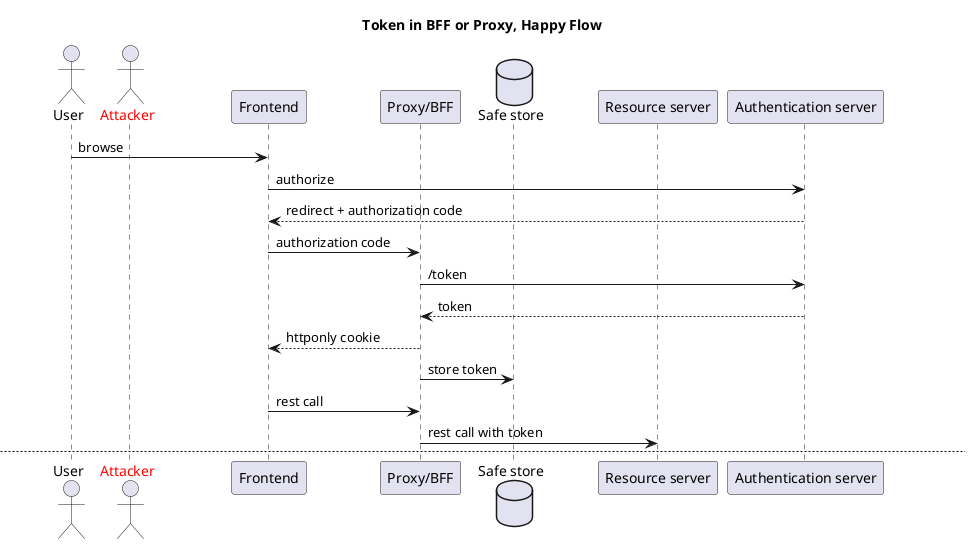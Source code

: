 @startuml
title Token in BFF or Proxy, Happy Flow
actor user as "User"
actor hacker as "<font color=red>Attacker"
participant frontend as "Frontend"
participant bff as "Proxy/BFF"
database db as "Safe store"
participant backend as "Resource server"
participant authserv as "Authentication server"

user -> frontend: browse
frontend -> authserv: authorize
authserv --> frontend: redirect + authorization code
frontend -> bff: authorization code
bff -> authserv: /token
authserv --> bff: token
bff --> frontend: httponly cookie
bff -> db: store token
frontend -> bff: rest call
bff -> backend: rest call with token

newpage API exploit by XSS
user -> frontend: browse
hacker -> frontend: inject evil code
frontend -> authserv: authorize
authserv --> frontend: redirect + authorization code
frontend -> bff: authorization code
bff -> authserv: /token
authserv --> bff: token
bff -> db: store token
bff --> frontend: httponly cookie
frontend -> bff: rest call (with cookie)
bff -> backend: rest call with token

frontend [#red]-> bff: <font color=red>rogue rest call
bff [#red]-> backend: <font color=red>☠ ️evil rest call with stolen token  ☠
note across
  Game over ☹
end note

newpage Baking a Cookie with XSS
user -> frontend: browse
hacker -> frontend: <font color=red>inject evil code
frontend -> authserv: authorize
authserv --> frontend: redirect + authorization code
frontend [#red]--> hacker: <font color=red>authorization code
hacker [#red]-> bff: <font color=red>authorization code
bff [#red]-> authserv: <font color=red>/token
authserv --[#red]> bff: <font color=red>token
bff [#red]--> hacker: <font color=red>httponly cookie
note across
  This first cookie gets stolen. This allows calling whatever endpoints. User doesn't see that, as we start the authentication step from scratch.
  Game over ☹
end note
frontend [#red]-> frontend: <font color=red>restart (redirect to /)
frontend -> authserv: authorize
note right
  No login screen,
  session still present.
end note
authserv --> frontend: redirect + authorization code
frontend -> bff: authorization code
bff -> authserv: /token
authserv --> bff: token
bff -> db: store token
bff --> frontend: httponly cookie
frontend -> bff: rest call (with cookie)
bff -> backend: rest call with token
@enduml
